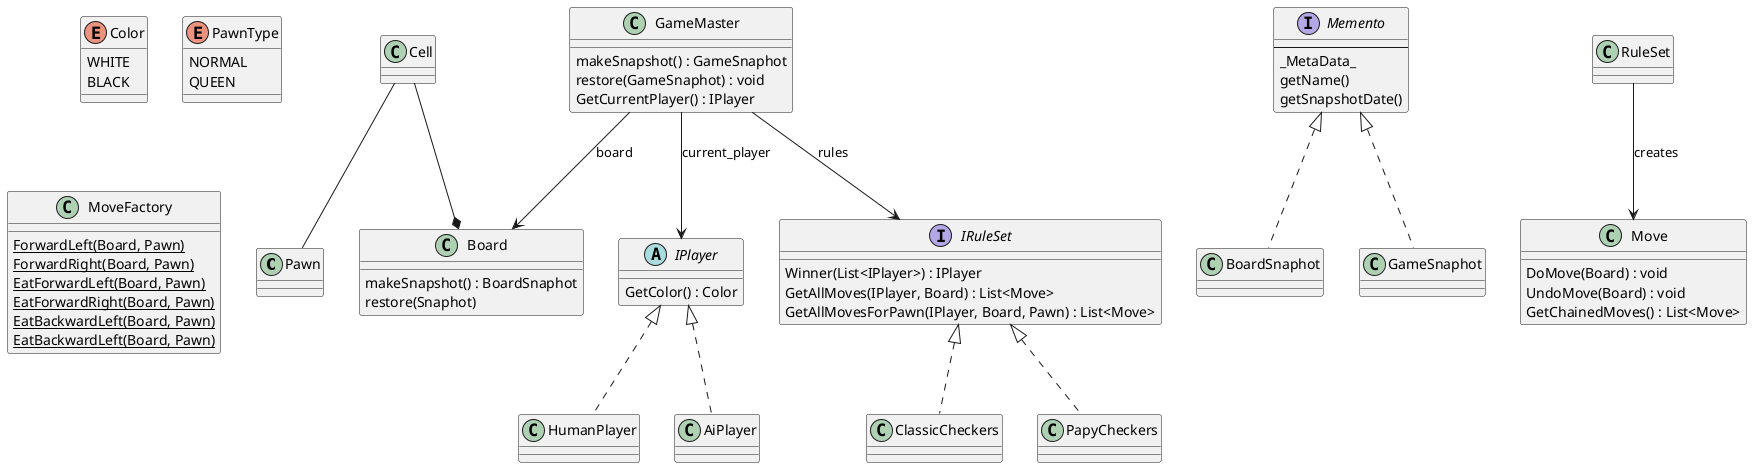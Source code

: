 @startuml
' syntax: 
' https://plantuml.com/class-diagram

class Pawn 

class Board 

class Cell
Cell --* Board

Enum Color {
    WHITE
    BLACK
}
Enum PawnType
{
    NORMAL
    QUEEN
}

Abstract IPlayer {
    GetColor() : Color
}

class HumanPlayer implements IPlayer

class AiPlayer implements IPlayer


interface Memento {
    --
    _MetaData_
    getName()
    getSnapshotDate()
}

class BoardSnaphot implements Memento 
class GameSnaphot implements Memento 

class GameMaster {
    makeSnapshot() : GameSnaphot
    restore(GameSnaphot) : void
    GetCurrentPlayer() : IPlayer
}

class Board {
    makeSnapshot() : BoardSnaphot
    restore(Snaphot)
}

Interface IRuleSet {
    Winner(List<IPlayer>) : IPlayer
    GetAllMoves(IPlayer, Board) : List<Move>
    GetAllMovesForPawn(IPlayer, Board, Pawn) : List<Move>
}

class ClassicCheckers implements IRuleSet

class PapyCheckers implements IRuleSet

GameMaster --> IRuleSet : "rules"
GameMaster --> IPlayer : "current_player"
GameMaster --> Board : "board"

' IPlayer "1" -- "*" Pawn
Cell -- Pawn


RuleSet --> Move : creates


class Move {
    DoMove(Board) : void
    UndoMove(Board) : void
    GetChainedMoves() : List<Move>
}

class MoveFactory {
    {static} ForwardLeft(Board, Pawn)
    {static} ForwardRight(Board, Pawn)
    {static} EatForwardLeft(Board, Pawn)
    {static} EatForwardRight(Board, Pawn)
    {static} EatBackwardLeft(Board, Pawn)
    {static} EatBackwardLeft(Board, Pawn)
}


@enduml